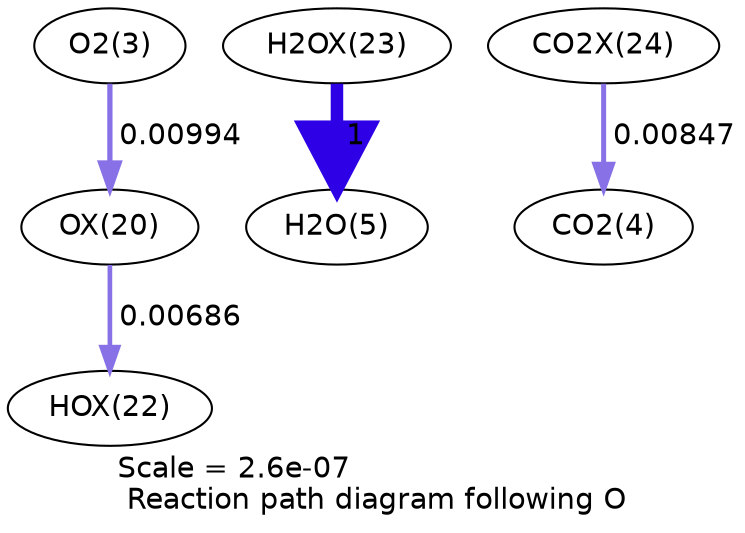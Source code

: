 digraph reaction_paths {
center=1;
s5 -> s37[fontname="Helvetica", penwidth=2.52, arrowsize=1.26, color="0.7, 0.51, 0.9"
, label=" 0.00994"];
s37 -> s39[fontname="Helvetica", penwidth=2.24, arrowsize=1.12, color="0.7, 0.507, 0.9"
, label=" 0.00686"];
s40 -> s7[fontname="Helvetica", penwidth=6, arrowsize=3, color="0.7, 1.5, 0.9"
, label=" 1"];
s41 -> s6[fontname="Helvetica", penwidth=2.4, arrowsize=1.2, color="0.7, 0.508, 0.9"
, label=" 0.00847"];
s5 [ fontname="Helvetica", label="O2(3)"];
s6 [ fontname="Helvetica", label="CO2(4)"];
s7 [ fontname="Helvetica", label="H2O(5)"];
s37 [ fontname="Helvetica", label="OX(20)"];
s39 [ fontname="Helvetica", label="HOX(22)"];
s40 [ fontname="Helvetica", label="H2OX(23)"];
s41 [ fontname="Helvetica", label="CO2X(24)"];
 label = "Scale = 2.6e-07\l Reaction path diagram following O";
 fontname = "Helvetica";
}
